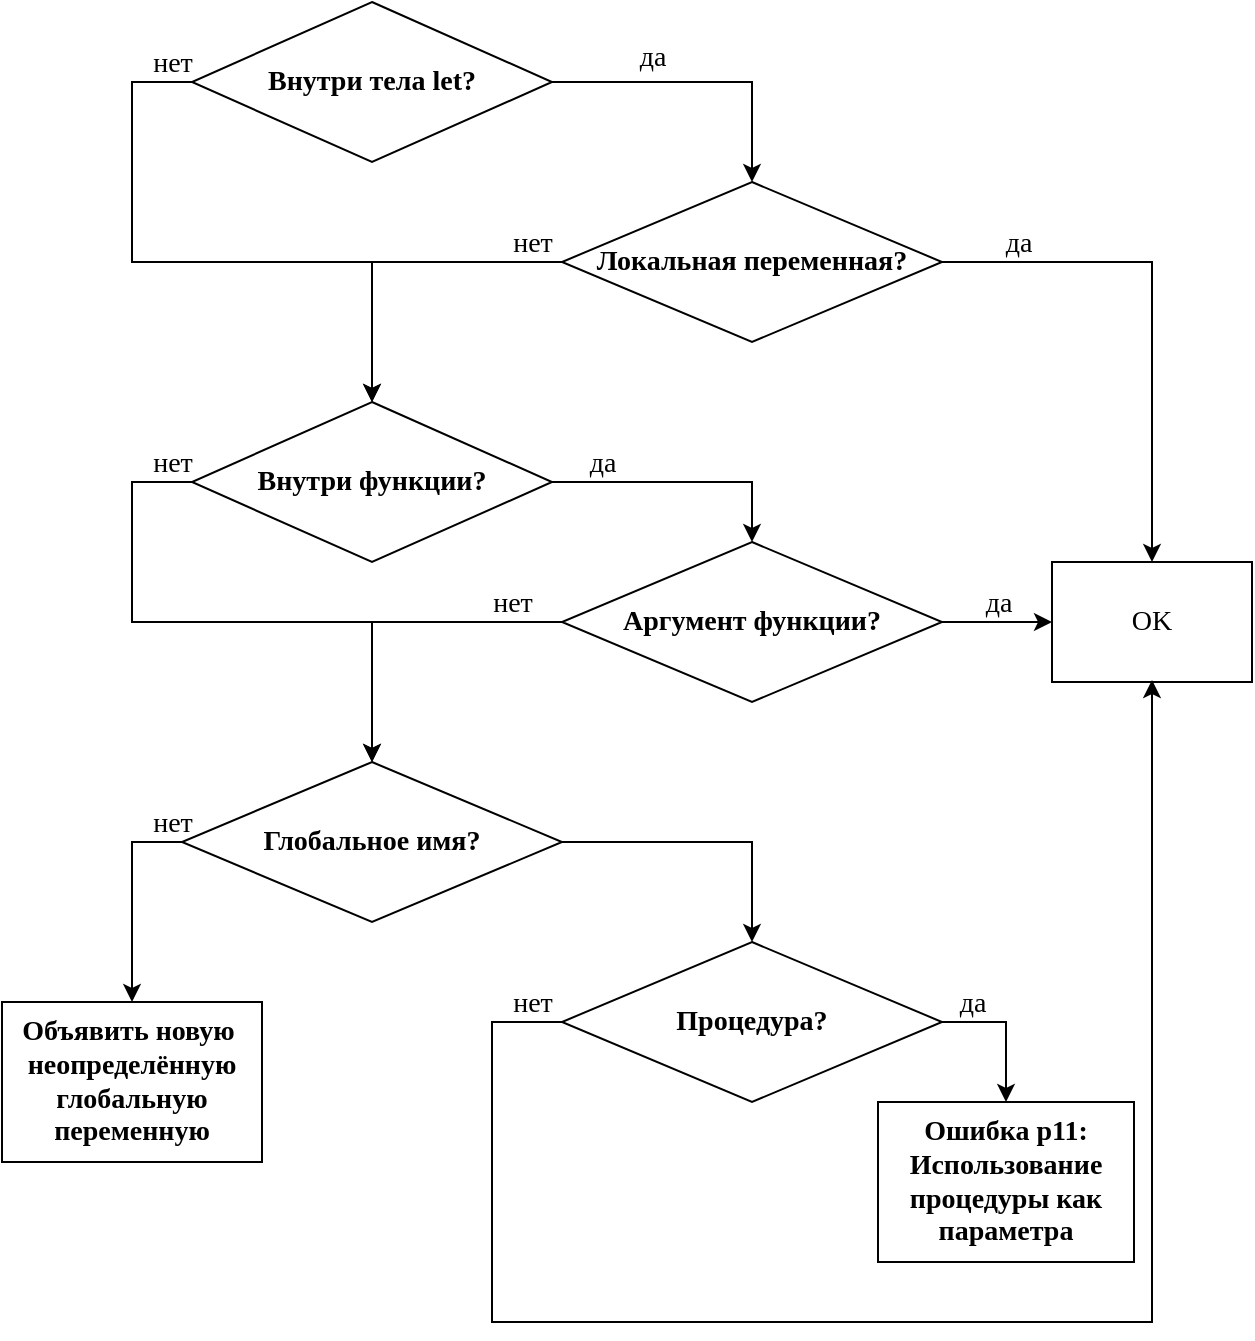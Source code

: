 <mxfile version="10.6.9" type="device"><diagram id="NNP1wuPMsDcuIXAYP004" name="Page-1"><mxGraphModel dx="1360" dy="762" grid="1" gridSize="10" guides="1" tooltips="1" connect="1" arrows="1" fold="1" page="1" pageScale="1" pageWidth="827" pageHeight="1169" math="0" shadow="0"><root><mxCell id="0"/><mxCell id="1" parent="0"/><mxCell id="y2ZI_nW9qVkKiNgpRveW-28" value="" style="edgeStyle=orthogonalEdgeStyle;rounded=0;orthogonalLoop=1;jettySize=auto;html=1;fontFamily=Verdana;fontSize=14;align=center;" edge="1" parent="1" source="y2ZI_nW9qVkKiNgpRveW-26" target="y2ZI_nW9qVkKiNgpRveW-27"><mxGeometry relative="1" as="geometry"/></mxCell><mxCell id="y2ZI_nW9qVkKiNgpRveW-38" style="edgeStyle=orthogonalEdgeStyle;rounded=0;orthogonalLoop=1;jettySize=auto;html=1;fontFamily=Verdana;fontSize=14;exitX=0;exitY=0.5;exitDx=0;exitDy=0;align=center;entryX=0.5;entryY=0;entryDx=0;entryDy=0;" edge="1" parent="1" source="y2ZI_nW9qVkKiNgpRveW-26" target="y2ZI_nW9qVkKiNgpRveW-31"><mxGeometry relative="1" as="geometry"><mxPoint x="300" y="250" as="targetPoint"/><Array as="points"><mxPoint x="250" y="100"/><mxPoint x="250" y="190"/><mxPoint x="370" y="190"/></Array></mxGeometry></mxCell><mxCell id="y2ZI_nW9qVkKiNgpRveW-26" value="&lt;div style=&quot;text-align: center&quot;&gt;&lt;span&gt;Внутри тела let?&lt;/span&gt;&lt;/div&gt;" style="rhombus;whiteSpace=wrap;html=1;fillColor=none;gradientColor=none;fontFamily=Verdana;fontSize=14;align=center;fontStyle=1" vertex="1" parent="1"><mxGeometry x="280" y="60" width="180" height="80" as="geometry"/></mxCell><mxCell id="y2ZI_nW9qVkKiNgpRveW-32" value="" style="edgeStyle=orthogonalEdgeStyle;rounded=0;orthogonalLoop=1;jettySize=auto;html=1;fontFamily=Verdana;fontSize=14;align=center;" edge="1" parent="1" source="y2ZI_nW9qVkKiNgpRveW-27" target="y2ZI_nW9qVkKiNgpRveW-31"><mxGeometry relative="1" as="geometry"/></mxCell><mxCell id="y2ZI_nW9qVkKiNgpRveW-34" value="" style="edgeStyle=orthogonalEdgeStyle;rounded=0;orthogonalLoop=1;jettySize=auto;html=1;fontFamily=Verdana;fontSize=14;align=center;" edge="1" parent="1" source="y2ZI_nW9qVkKiNgpRveW-27" target="y2ZI_nW9qVkKiNgpRveW-43"><mxGeometry relative="1" as="geometry"><mxPoint x="715" y="190" as="targetPoint"/></mxGeometry></mxCell><mxCell id="y2ZI_nW9qVkKiNgpRveW-27" value="&lt;div style=&quot;text-align: center&quot;&gt;Локальная переменная?&lt;/div&gt;" style="rhombus;whiteSpace=wrap;html=1;fillColor=none;gradientColor=none;fontFamily=Verdana;fontSize=14;align=center;fontStyle=1" vertex="1" parent="1"><mxGeometry x="465" y="150" width="190" height="80" as="geometry"/></mxCell><mxCell id="y2ZI_nW9qVkKiNgpRveW-46" style="edgeStyle=orthogonalEdgeStyle;rounded=0;orthogonalLoop=1;jettySize=auto;html=1;exitX=1;exitY=0.5;exitDx=0;exitDy=0;entryX=0.5;entryY=0;entryDx=0;entryDy=0;fontFamily=Verdana;fontSize=14;align=center;" edge="1" parent="1" source="y2ZI_nW9qVkKiNgpRveW-31" target="y2ZI_nW9qVkKiNgpRveW-42"><mxGeometry relative="1" as="geometry"/></mxCell><mxCell id="y2ZI_nW9qVkKiNgpRveW-56" style="edgeStyle=orthogonalEdgeStyle;rounded=0;orthogonalLoop=1;jettySize=auto;html=1;fontFamily=Verdana;fontSize=14;align=center;entryX=0.5;entryY=0;entryDx=0;entryDy=0;" edge="1" parent="1" source="y2ZI_nW9qVkKiNgpRveW-31" target="y2ZI_nW9qVkKiNgpRveW-54"><mxGeometry relative="1" as="geometry"><mxPoint x="230" y="430" as="targetPoint"/><Array as="points"><mxPoint x="250" y="300"/><mxPoint x="250" y="370"/><mxPoint x="370" y="370"/></Array></mxGeometry></mxCell><mxCell id="y2ZI_nW9qVkKiNgpRveW-31" value="&lt;div style=&quot;text-align: center&quot;&gt;Внутри функции?&lt;/div&gt;" style="rhombus;whiteSpace=wrap;html=1;fillColor=none;gradientColor=none;fontFamily=Verdana;fontSize=14;align=center;fontStyle=1" vertex="1" parent="1"><mxGeometry x="280" y="260" width="180" height="80" as="geometry"/></mxCell><mxCell id="y2ZI_nW9qVkKiNgpRveW-30" value="да" style="text;html=1;resizable=0;points=[];autosize=1;align=center;verticalAlign=top;spacingTop=-4;fontSize=14;fontFamily=Verdana;" vertex="1" parent="1"><mxGeometry x="495" y="77" width="30" height="20" as="geometry"/></mxCell><mxCell id="y2ZI_nW9qVkKiNgpRveW-36" value="да" style="text;html=1;resizable=0;points=[];autosize=1;align=center;verticalAlign=top;spacingTop=-4;fontSize=14;fontFamily=Verdana;" vertex="1" parent="1"><mxGeometry x="677.5" y="170" width="30" height="20" as="geometry"/></mxCell><mxCell id="y2ZI_nW9qVkKiNgpRveW-37" value="нет" style="text;html=1;resizable=0;points=[];autosize=1;align=center;verticalAlign=top;spacingTop=-4;fontSize=14;fontFamily=Verdana;" vertex="1" parent="1"><mxGeometry x="430" y="170" width="40" height="20" as="geometry"/></mxCell><mxCell id="y2ZI_nW9qVkKiNgpRveW-39" value="нет" style="text;html=1;resizable=0;points=[];autosize=1;align=center;verticalAlign=top;spacingTop=-4;fontSize=14;fontFamily=Verdana;" vertex="1" parent="1"><mxGeometry x="250" y="80" width="40" height="20" as="geometry"/></mxCell><mxCell id="y2ZI_nW9qVkKiNgpRveW-41" value="" style="edgeStyle=orthogonalEdgeStyle;rounded=0;orthogonalLoop=1;jettySize=auto;html=1;fontFamily=Verdana;fontSize=14;entryX=0;entryY=0.5;entryDx=0;entryDy=0;align=center;" edge="1" parent="1" source="y2ZI_nW9qVkKiNgpRveW-42" target="y2ZI_nW9qVkKiNgpRveW-43"><mxGeometry relative="1" as="geometry"><mxPoint x="880" y="380" as="targetPoint"/></mxGeometry></mxCell><mxCell id="y2ZI_nW9qVkKiNgpRveW-55" value="" style="edgeStyle=orthogonalEdgeStyle;rounded=0;orthogonalLoop=1;jettySize=auto;html=1;fontFamily=Verdana;fontSize=14;align=center;exitX=0;exitY=0.5;exitDx=0;exitDy=0;" edge="1" parent="1" source="y2ZI_nW9qVkKiNgpRveW-42" target="y2ZI_nW9qVkKiNgpRveW-54"><mxGeometry relative="1" as="geometry"/></mxCell><mxCell id="y2ZI_nW9qVkKiNgpRveW-42" value="&lt;div style=&quot;text-align: center&quot;&gt;Аргумент функции?&lt;/div&gt;" style="rhombus;whiteSpace=wrap;html=1;fillColor=none;gradientColor=none;fontFamily=Verdana;fontSize=14;align=center;fontStyle=1" vertex="1" parent="1"><mxGeometry x="465" y="330" width="190" height="80" as="geometry"/></mxCell><mxCell id="y2ZI_nW9qVkKiNgpRveW-58" style="edgeStyle=orthogonalEdgeStyle;rounded=0;orthogonalLoop=1;jettySize=auto;html=1;exitX=0;exitY=0.5;exitDx=0;exitDy=0;fontFamily=Verdana;fontSize=14;align=center;" edge="1" parent="1" source="y2ZI_nW9qVkKiNgpRveW-54" target="y2ZI_nW9qVkKiNgpRveW-59"><mxGeometry relative="1" as="geometry"><mxPoint x="230" y="620" as="targetPoint"/><Array as="points"><mxPoint x="250" y="480"/></Array></mxGeometry></mxCell><mxCell id="y2ZI_nW9qVkKiNgpRveW-63" value="" style="edgeStyle=orthogonalEdgeStyle;rounded=0;orthogonalLoop=1;jettySize=auto;html=1;fontFamily=Verdana;fontSize=14;align=center;exitX=1;exitY=0.5;exitDx=0;exitDy=0;" edge="1" parent="1" source="y2ZI_nW9qVkKiNgpRveW-54" target="y2ZI_nW9qVkKiNgpRveW-62"><mxGeometry relative="1" as="geometry"/></mxCell><mxCell id="y2ZI_nW9qVkKiNgpRveW-54" value="&lt;div style=&quot;text-align: center&quot;&gt;Глобальное имя?&lt;/div&gt;" style="rhombus;whiteSpace=wrap;html=1;fillColor=none;gradientColor=none;fontFamily=Verdana;fontSize=14;align=center;fontStyle=1" vertex="1" parent="1"><mxGeometry x="275" y="440" width="190" height="80" as="geometry"/></mxCell><mxCell id="y2ZI_nW9qVkKiNgpRveW-64" style="edgeStyle=orthogonalEdgeStyle;rounded=0;orthogonalLoop=1;jettySize=auto;html=1;fontFamily=Verdana;fontSize=14;align=center;" edge="1" parent="1" source="y2ZI_nW9qVkKiNgpRveW-62"><mxGeometry relative="1" as="geometry"><mxPoint x="760" y="399" as="targetPoint"/><Array as="points"><mxPoint x="430" y="570"/><mxPoint x="430" y="720"/><mxPoint x="760" y="720"/><mxPoint x="760" y="399"/></Array></mxGeometry></mxCell><mxCell id="y2ZI_nW9qVkKiNgpRveW-70" style="edgeStyle=orthogonalEdgeStyle;rounded=0;orthogonalLoop=1;jettySize=auto;html=1;exitX=1;exitY=0.5;exitDx=0;exitDy=0;fontFamily=Verdana;fontSize=14;align=center;fontStyle=1" edge="1" parent="1" source="y2ZI_nW9qVkKiNgpRveW-62" target="y2ZI_nW9qVkKiNgpRveW-71"><mxGeometry relative="1" as="geometry"><mxPoint x="720" y="570" as="targetPoint"/></mxGeometry></mxCell><mxCell id="y2ZI_nW9qVkKiNgpRveW-62" value="&lt;div style=&quot;text-align: center&quot;&gt;Процедура?&lt;/div&gt;" style="rhombus;whiteSpace=wrap;html=1;fillColor=none;gradientColor=none;fontFamily=Verdana;fontSize=14;align=center;fontStyle=1" vertex="1" parent="1"><mxGeometry x="465" y="530" width="190" height="80" as="geometry"/></mxCell><mxCell id="y2ZI_nW9qVkKiNgpRveW-43" value="OK" style="rounded=0;whiteSpace=wrap;html=1;fillColor=none;gradientColor=none;fontFamily=Verdana;fontSize=14;align=center;" vertex="1" parent="1"><mxGeometry x="710" y="340" width="100" height="60" as="geometry"/></mxCell><mxCell id="y2ZI_nW9qVkKiNgpRveW-44" value="да" style="text;html=1;resizable=0;points=[];autosize=1;align=center;verticalAlign=top;spacingTop=-4;fontSize=14;fontFamily=Verdana;" vertex="1" parent="1"><mxGeometry x="667.5" y="350" width="30" height="20" as="geometry"/></mxCell><mxCell id="y2ZI_nW9qVkKiNgpRveW-45" value="нет" style="text;html=1;resizable=0;points=[];autosize=1;align=center;verticalAlign=top;spacingTop=-4;fontSize=14;fontFamily=Verdana;" vertex="1" parent="1"><mxGeometry x="420" y="350" width="40" height="20" as="geometry"/></mxCell><mxCell id="y2ZI_nW9qVkKiNgpRveW-53" value="да" style="text;html=1;resizable=0;points=[];autosize=1;align=center;verticalAlign=top;spacingTop=-4;fontSize=14;fontFamily=Verdana;" vertex="1" parent="1"><mxGeometry x="470" y="280" width="30" height="20" as="geometry"/></mxCell><mxCell id="y2ZI_nW9qVkKiNgpRveW-57" value="нет" style="text;html=1;resizable=0;points=[];autosize=1;align=center;verticalAlign=top;spacingTop=-4;fontSize=14;fontFamily=Verdana;" vertex="1" parent="1"><mxGeometry x="250" y="280" width="40" height="20" as="geometry"/></mxCell><mxCell id="y2ZI_nW9qVkKiNgpRveW-59" value="Объявить новую&amp;nbsp; неопределённую глобальную переменную" style="rounded=0;whiteSpace=wrap;html=1;fontFamily=Verdana;fontStyle=1;fontSize=14;" vertex="1" parent="1"><mxGeometry x="185" y="560" width="130" height="80" as="geometry"/></mxCell><mxCell id="y2ZI_nW9qVkKiNgpRveW-60" value="нет" style="text;html=1;resizable=0;points=[];autosize=1;align=center;verticalAlign=top;spacingTop=-4;fontSize=14;fontFamily=Verdana;" vertex="1" parent="1"><mxGeometry x="250" y="460" width="40" height="20" as="geometry"/></mxCell><mxCell id="y2ZI_nW9qVkKiNgpRveW-67" value="нет" style="text;html=1;resizable=0;points=[];autosize=1;align=center;verticalAlign=top;spacingTop=-4;fontSize=14;fontFamily=Verdana;" vertex="1" parent="1"><mxGeometry x="430" y="550" width="40" height="20" as="geometry"/></mxCell><mxCell id="y2ZI_nW9qVkKiNgpRveW-71" value="Ошибка p11: Использование процедуры как параметра" style="rounded=0;whiteSpace=wrap;html=1;fontStyle=1;fontFamily=Verdana;fontSize=14;" vertex="1" parent="1"><mxGeometry x="623" y="610" width="128" height="80" as="geometry"/></mxCell><mxCell id="y2ZI_nW9qVkKiNgpRveW-72" value="да" style="text;html=1;resizable=0;points=[];autosize=1;align=center;verticalAlign=top;spacingTop=-4;fontSize=14;fontFamily=Verdana;" vertex="1" parent="1"><mxGeometry x="655" y="550" width="30" height="20" as="geometry"/></mxCell></root></mxGraphModel></diagram></mxfile>